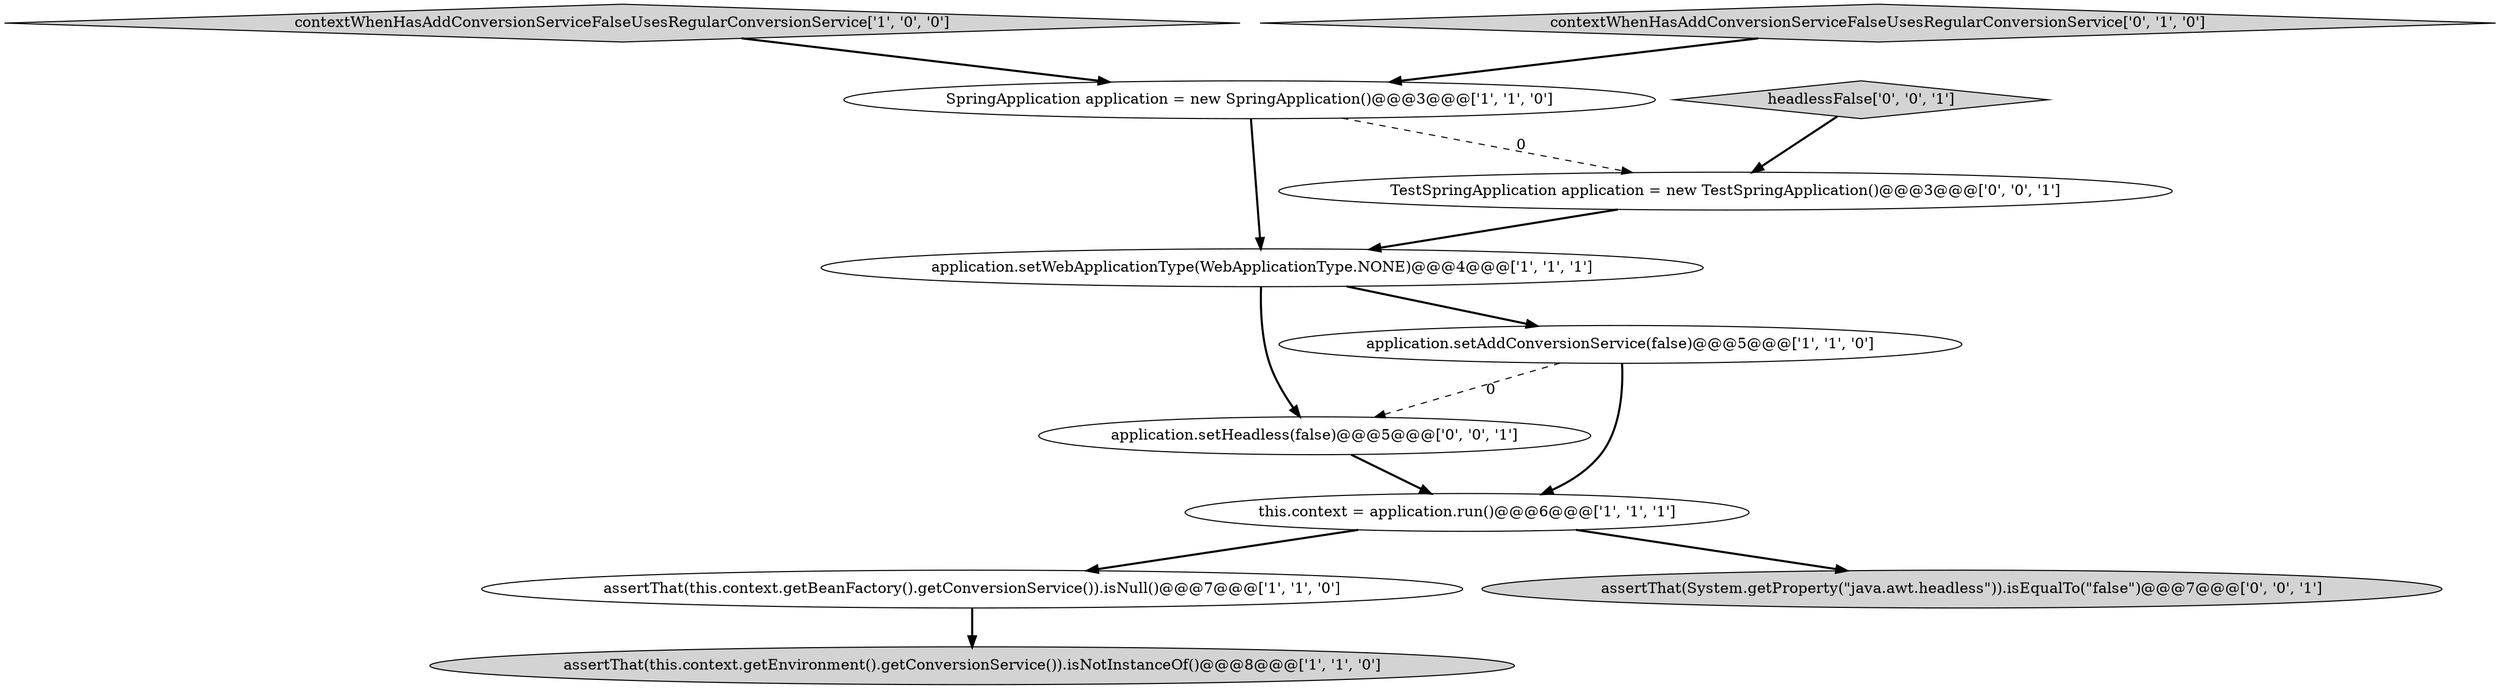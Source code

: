 digraph {
5 [style = filled, label = "contextWhenHasAddConversionServiceFalseUsesRegularConversionService['1', '0', '0']", fillcolor = lightgray, shape = diamond image = "AAA0AAABBB1BBB"];
10 [style = filled, label = "headlessFalse['0', '0', '1']", fillcolor = lightgray, shape = diamond image = "AAA0AAABBB3BBB"];
9 [style = filled, label = "TestSpringApplication application = new TestSpringApplication()@@@3@@@['0', '0', '1']", fillcolor = white, shape = ellipse image = "AAA0AAABBB3BBB"];
1 [style = filled, label = "assertThat(this.context.getBeanFactory().getConversionService()).isNull()@@@7@@@['1', '1', '0']", fillcolor = white, shape = ellipse image = "AAA0AAABBB1BBB"];
2 [style = filled, label = "SpringApplication application = new SpringApplication()@@@3@@@['1', '1', '0']", fillcolor = white, shape = ellipse image = "AAA0AAABBB1BBB"];
4 [style = filled, label = "application.setWebApplicationType(WebApplicationType.NONE)@@@4@@@['1', '1', '1']", fillcolor = white, shape = ellipse image = "AAA0AAABBB1BBB"];
8 [style = filled, label = "assertThat(System.getProperty(\"java.awt.headless\")).isEqualTo(\"false\")@@@7@@@['0', '0', '1']", fillcolor = lightgray, shape = ellipse image = "AAA0AAABBB3BBB"];
7 [style = filled, label = "contextWhenHasAddConversionServiceFalseUsesRegularConversionService['0', '1', '0']", fillcolor = lightgray, shape = diamond image = "AAA0AAABBB2BBB"];
11 [style = filled, label = "application.setHeadless(false)@@@5@@@['0', '0', '1']", fillcolor = white, shape = ellipse image = "AAA0AAABBB3BBB"];
3 [style = filled, label = "application.setAddConversionService(false)@@@5@@@['1', '1', '0']", fillcolor = white, shape = ellipse image = "AAA0AAABBB1BBB"];
6 [style = filled, label = "assertThat(this.context.getEnvironment().getConversionService()).isNotInstanceOf()@@@8@@@['1', '1', '0']", fillcolor = lightgray, shape = ellipse image = "AAA0AAABBB1BBB"];
0 [style = filled, label = "this.context = application.run()@@@6@@@['1', '1', '1']", fillcolor = white, shape = ellipse image = "AAA0AAABBB1BBB"];
4->3 [style = bold, label=""];
5->2 [style = bold, label=""];
10->9 [style = bold, label=""];
11->0 [style = bold, label=""];
1->6 [style = bold, label=""];
3->11 [style = dashed, label="0"];
4->11 [style = bold, label=""];
2->9 [style = dashed, label="0"];
2->4 [style = bold, label=""];
7->2 [style = bold, label=""];
0->1 [style = bold, label=""];
3->0 [style = bold, label=""];
9->4 [style = bold, label=""];
0->8 [style = bold, label=""];
}
